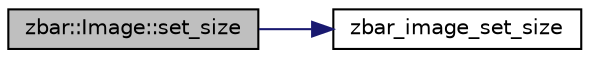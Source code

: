 digraph G
{
  edge [fontname="Helvetica",fontsize="10",labelfontname="Helvetica",labelfontsize="10"];
  node [fontname="Helvetica",fontsize="10",shape=record];
  rankdir=LR;
  Node1 [label="zbar::Image::set_size",height=0.2,width=0.4,color="black", fillcolor="grey75", style="filled" fontcolor="black"];
  Node1 -> Node2 [color="midnightblue",fontsize="10",style="solid",fontname="Helvetica"];
  Node2 [label="zbar_image_set_size",height=0.2,width=0.4,color="black", fillcolor="white", style="filled",URL="$zbar_8h.html#a0cd24661b997e7d8901d4f03617f0a10"];
}
